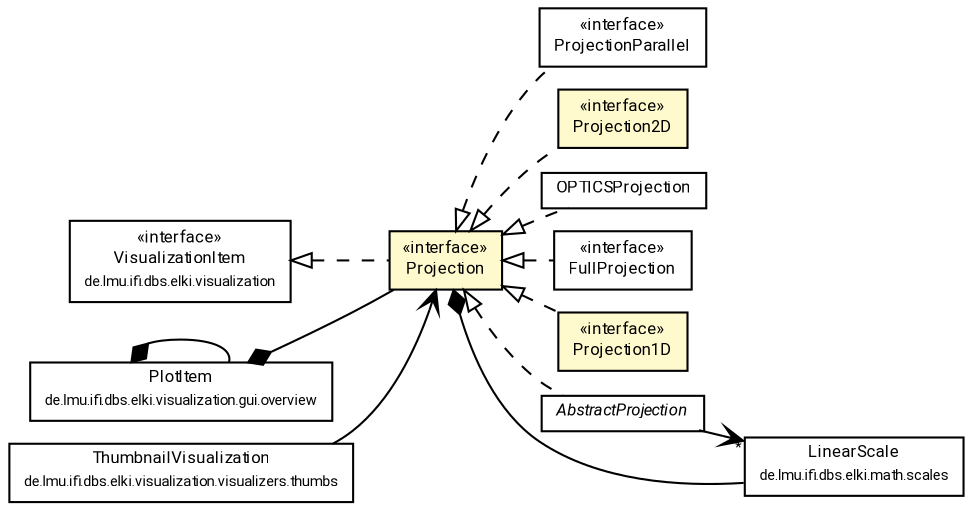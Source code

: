 #!/usr/local/bin/dot
#
# Class diagram 
# Generated by UMLGraph version R5_7_2-60-g0e99a6 (http://www.spinellis.gr/umlgraph/)
#

digraph G {
	graph [fontnames="svg"]
	edge [fontname="Roboto",fontsize=7,labelfontname="Roboto",labelfontsize=7,color="black"];
	node [fontname="Roboto",fontcolor="black",fontsize=8,shape=plaintext,margin=0,width=0,height=0];
	nodesep=0.15;
	ranksep=0.25;
	rankdir=LR;
	// de.lmu.ifi.dbs.elki.visualization.VisualizationItem
	c8469151 [label=<<table title="de.lmu.ifi.dbs.elki.visualization.VisualizationItem" border="0" cellborder="1" cellspacing="0" cellpadding="2" href="../VisualizationItem.html" target="_parent">
		<tr><td><table border="0" cellspacing="0" cellpadding="1">
		<tr><td align="center" balign="center"> &#171;interface&#187; </td></tr>
		<tr><td align="center" balign="center"> <font face="Roboto">VisualizationItem</font> </td></tr>
		<tr><td align="center" balign="center"> <font face="Roboto" point-size="7.0">de.lmu.ifi.dbs.elki.visualization</font> </td></tr>
		</table></td></tr>
		</table>>, URL="../VisualizationItem.html"];
	// de.lmu.ifi.dbs.elki.visualization.gui.overview.PlotItem
	c8469220 [label=<<table title="de.lmu.ifi.dbs.elki.visualization.gui.overview.PlotItem" border="0" cellborder="1" cellspacing="0" cellpadding="2" href="../gui/overview/PlotItem.html" target="_parent">
		<tr><td><table border="0" cellspacing="0" cellpadding="1">
		<tr><td align="center" balign="center"> <font face="Roboto">PlotItem</font> </td></tr>
		<tr><td align="center" balign="center"> <font face="Roboto" point-size="7.0">de.lmu.ifi.dbs.elki.visualization.gui.overview</font> </td></tr>
		</table></td></tr>
		</table>>, URL="../gui/overview/PlotItem.html"];
	// de.lmu.ifi.dbs.elki.visualization.projections.Projection
	c8469228 [label=<<table title="de.lmu.ifi.dbs.elki.visualization.projections.Projection" border="0" cellborder="1" cellspacing="0" cellpadding="2" bgcolor="lemonChiffon" href="Projection.html" target="_parent">
		<tr><td><table border="0" cellspacing="0" cellpadding="1">
		<tr><td align="center" balign="center"> &#171;interface&#187; </td></tr>
		<tr><td align="center" balign="center"> <font face="Roboto">Projection</font> </td></tr>
		</table></td></tr>
		</table>>, URL="Projection.html"];
	// de.lmu.ifi.dbs.elki.visualization.projections.ProjectionParallel
	c8469229 [label=<<table title="de.lmu.ifi.dbs.elki.visualization.projections.ProjectionParallel" border="0" cellborder="1" cellspacing="0" cellpadding="2" href="ProjectionParallel.html" target="_parent">
		<tr><td><table border="0" cellspacing="0" cellpadding="1">
		<tr><td align="center" balign="center"> &#171;interface&#187; </td></tr>
		<tr><td align="center" balign="center"> <font face="Roboto">ProjectionParallel</font> </td></tr>
		</table></td></tr>
		</table>>, URL="ProjectionParallel.html"];
	// de.lmu.ifi.dbs.elki.visualization.projections.Projection2D
	c8469230 [label=<<table title="de.lmu.ifi.dbs.elki.visualization.projections.Projection2D" border="0" cellborder="1" cellspacing="0" cellpadding="2" bgcolor="LemonChiffon" href="Projection2D.html" target="_parent">
		<tr><td><table border="0" cellspacing="0" cellpadding="1">
		<tr><td align="center" balign="center"> &#171;interface&#187; </td></tr>
		<tr><td align="center" balign="center"> <font face="Roboto">Projection2D</font> </td></tr>
		</table></td></tr>
		</table>>, URL="Projection2D.html"];
	// de.lmu.ifi.dbs.elki.visualization.projections.OPTICSProjection
	c8469232 [label=<<table title="de.lmu.ifi.dbs.elki.visualization.projections.OPTICSProjection" border="0" cellborder="1" cellspacing="0" cellpadding="2" href="OPTICSProjection.html" target="_parent">
		<tr><td><table border="0" cellspacing="0" cellpadding="1">
		<tr><td align="center" balign="center"> <font face="Roboto">OPTICSProjection</font> </td></tr>
		</table></td></tr>
		</table>>, URL="OPTICSProjection.html"];
	// de.lmu.ifi.dbs.elki.visualization.projections.FullProjection
	c8469236 [label=<<table title="de.lmu.ifi.dbs.elki.visualization.projections.FullProjection" border="0" cellborder="1" cellspacing="0" cellpadding="2" href="FullProjection.html" target="_parent">
		<tr><td><table border="0" cellspacing="0" cellpadding="1">
		<tr><td align="center" balign="center"> &#171;interface&#187; </td></tr>
		<tr><td align="center" balign="center"> <font face="Roboto">FullProjection</font> </td></tr>
		</table></td></tr>
		</table>>, URL="FullProjection.html"];
	// de.lmu.ifi.dbs.elki.visualization.projections.Projection1D
	c8469237 [label=<<table title="de.lmu.ifi.dbs.elki.visualization.projections.Projection1D" border="0" cellborder="1" cellspacing="0" cellpadding="2" bgcolor="LemonChiffon" href="Projection1D.html" target="_parent">
		<tr><td><table border="0" cellspacing="0" cellpadding="1">
		<tr><td align="center" balign="center"> &#171;interface&#187; </td></tr>
		<tr><td align="center" balign="center"> <font face="Roboto">Projection1D</font> </td></tr>
		</table></td></tr>
		</table>>, URL="Projection1D.html"];
	// de.lmu.ifi.dbs.elki.visualization.projections.AbstractProjection
	c8469238 [label=<<table title="de.lmu.ifi.dbs.elki.visualization.projections.AbstractProjection" border="0" cellborder="1" cellspacing="0" cellpadding="2" href="AbstractProjection.html" target="_parent">
		<tr><td><table border="0" cellspacing="0" cellpadding="1">
		<tr><td align="center" balign="center"> <font face="Roboto"><i>AbstractProjection</i></font> </td></tr>
		</table></td></tr>
		</table>>, URL="AbstractProjection.html"];
	// de.lmu.ifi.dbs.elki.visualization.visualizers.thumbs.ThumbnailVisualization
	c8469370 [label=<<table title="de.lmu.ifi.dbs.elki.visualization.visualizers.thumbs.ThumbnailVisualization" border="0" cellborder="1" cellspacing="0" cellpadding="2" href="../visualizers/thumbs/ThumbnailVisualization.html" target="_parent">
		<tr><td><table border="0" cellspacing="0" cellpadding="1">
		<tr><td align="center" balign="center"> <font face="Roboto">ThumbnailVisualization</font> </td></tr>
		<tr><td align="center" balign="center"> <font face="Roboto" point-size="7.0">de.lmu.ifi.dbs.elki.visualization.visualizers.thumbs</font> </td></tr>
		</table></td></tr>
		</table>>, URL="../visualizers/thumbs/ThumbnailVisualization.html"];
	// de.lmu.ifi.dbs.elki.math.scales.LinearScale
	c8470492 [label=<<table title="de.lmu.ifi.dbs.elki.math.scales.LinearScale" border="0" cellborder="1" cellspacing="0" cellpadding="2" href="../../math/scales/LinearScale.html" target="_parent">
		<tr><td><table border="0" cellspacing="0" cellpadding="1">
		<tr><td align="center" balign="center"> <font face="Roboto">LinearScale</font> </td></tr>
		<tr><td align="center" balign="center"> <font face="Roboto" point-size="7.0">de.lmu.ifi.dbs.elki.math.scales</font> </td></tr>
		</table></td></tr>
		</table>>, URL="../../math/scales/LinearScale.html"];
	// de.lmu.ifi.dbs.elki.visualization.gui.overview.PlotItem composed de.lmu.ifi.dbs.elki.visualization.projections.Projection
	c8469220 -> c8469228 [arrowhead=none,arrowtail=diamond,dir=back,weight=6];
	// de.lmu.ifi.dbs.elki.visualization.gui.overview.PlotItem composed de.lmu.ifi.dbs.elki.visualization.gui.overview.PlotItem
	c8469220 -> c8469220 [arrowhead=none,arrowtail=diamond,dir=back,weight=6];
	// de.lmu.ifi.dbs.elki.visualization.projections.Projection implements de.lmu.ifi.dbs.elki.visualization.VisualizationItem
	c8469151 -> c8469228 [arrowtail=empty,style=dashed,dir=back,weight=9];
	// de.lmu.ifi.dbs.elki.visualization.projections.Projection composed de.lmu.ifi.dbs.elki.math.scales.LinearScale
	c8469228 -> c8470492 [arrowhead=none,arrowtail=diamond,dir=back,weight=6];
	// de.lmu.ifi.dbs.elki.visualization.projections.ProjectionParallel implements de.lmu.ifi.dbs.elki.visualization.projections.Projection
	c8469228 -> c8469229 [arrowtail=empty,style=dashed,dir=back,weight=9];
	// de.lmu.ifi.dbs.elki.visualization.projections.Projection2D implements de.lmu.ifi.dbs.elki.visualization.projections.Projection
	c8469228 -> c8469230 [arrowtail=empty,style=dashed,dir=back,weight=9];
	// de.lmu.ifi.dbs.elki.visualization.projections.OPTICSProjection implements de.lmu.ifi.dbs.elki.visualization.projections.Projection
	c8469228 -> c8469232 [arrowtail=empty,style=dashed,dir=back,weight=9];
	// de.lmu.ifi.dbs.elki.visualization.projections.FullProjection implements de.lmu.ifi.dbs.elki.visualization.projections.Projection
	c8469228 -> c8469236 [arrowtail=empty,style=dashed,dir=back,weight=9];
	// de.lmu.ifi.dbs.elki.visualization.projections.Projection1D implements de.lmu.ifi.dbs.elki.visualization.projections.Projection
	c8469228 -> c8469237 [arrowtail=empty,style=dashed,dir=back,weight=9];
	// de.lmu.ifi.dbs.elki.visualization.projections.AbstractProjection implements de.lmu.ifi.dbs.elki.visualization.projections.Projection
	c8469228 -> c8469238 [arrowtail=empty,style=dashed,dir=back,weight=9];
	// de.lmu.ifi.dbs.elki.visualization.projections.AbstractProjection navassoc de.lmu.ifi.dbs.elki.math.scales.LinearScale
	c8469238 -> c8470492 [arrowhead=open,weight=1,headlabel="*"];
	// de.lmu.ifi.dbs.elki.visualization.visualizers.thumbs.ThumbnailVisualization navassoc de.lmu.ifi.dbs.elki.visualization.projections.Projection
	c8469370 -> c8469228 [arrowhead=open,weight=1];
}

